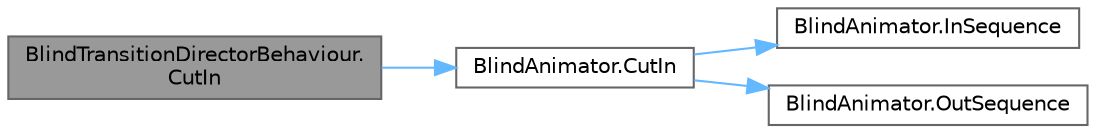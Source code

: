 digraph "BlindTransitionDirectorBehaviour.CutIn"
{
 // LATEX_PDF_SIZE
  bgcolor="transparent";
  edge [fontname=Helvetica,fontsize=10,labelfontname=Helvetica,labelfontsize=10];
  node [fontname=Helvetica,fontsize=10,shape=box,height=0.2,width=0.4];
  rankdir="LR";
  Node1 [id="Node000001",label="BlindTransitionDirectorBehaviour.\lCutIn",height=0.2,width=0.4,color="gray40", fillcolor="grey60", style="filled", fontcolor="black",tooltip=" "];
  Node1 -> Node2 [id="edge4_Node000001_Node000002",color="steelblue1",style="solid",tooltip=" "];
  Node2 [id="Node000002",label="BlindAnimator.CutIn",height=0.2,width=0.4,color="grey40", fillcolor="white", style="filled",URL="$class_blind_animator.html#aa9009c1f3af507daba239d08f38288d7",tooltip=" "];
  Node2 -> Node3 [id="edge5_Node000002_Node000003",color="steelblue1",style="solid",tooltip=" "];
  Node3 [id="Node000003",label="BlindAnimator.InSequence",height=0.2,width=0.4,color="grey40", fillcolor="white", style="filled",URL="$class_blind_animator.html#a86ca53985b27fcc071e64a1b16c58f6f",tooltip=" "];
  Node2 -> Node4 [id="edge6_Node000002_Node000004",color="steelblue1",style="solid",tooltip=" "];
  Node4 [id="Node000004",label="BlindAnimator.OutSequence",height=0.2,width=0.4,color="grey40", fillcolor="white", style="filled",URL="$class_blind_animator.html#aeaf5a3a1227a80097f4a0c43fb9359e0",tooltip=" "];
}
